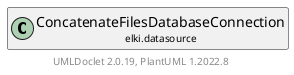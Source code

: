 @startuml
    remove .*\.(Instance|Par|Parameterizer|Factory)$
    set namespaceSeparator none
    hide empty fields
    hide empty methods

    class "<size:14>ConcatenateFilesDatabaseConnection.Par\n<size:10>elki.datasource" as elki.datasource.ConcatenateFilesDatabaseConnection.Par [[ConcatenateFilesDatabaseConnection.Par.html]] {
        {static} +INPUT_ID: OptionID
        -files: List<URI>
        +configure(Parameterization): void
        +make(): ConcatenateFilesDatabaseConnection
    }

    abstract class "<size:14>AbstractDatabaseConnection.Par\n<size:10>elki.datasource" as elki.datasource.AbstractDatabaseConnection.Par [[AbstractDatabaseConnection.Par.html]]
    class "<size:14>ConcatenateFilesDatabaseConnection\n<size:10>elki.datasource" as elki.datasource.ConcatenateFilesDatabaseConnection [[ConcatenateFilesDatabaseConnection.html]]

    elki.datasource.AbstractDatabaseConnection.Par <|-- elki.datasource.ConcatenateFilesDatabaseConnection.Par
    elki.datasource.ConcatenateFilesDatabaseConnection +-- elki.datasource.ConcatenateFilesDatabaseConnection.Par

    center footer UMLDoclet 2.0.19, PlantUML 1.2022.8
@enduml
